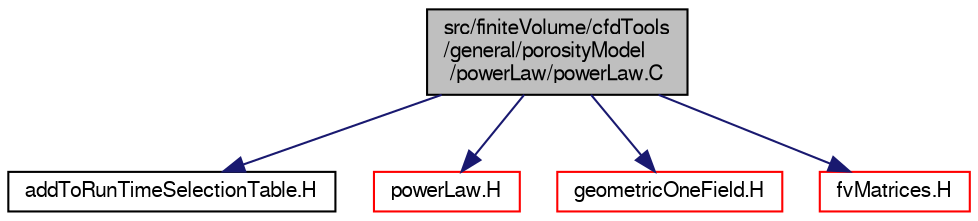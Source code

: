 digraph "src/finiteVolume/cfdTools/general/porosityModel/powerLaw/powerLaw.C"
{
  bgcolor="transparent";
  edge [fontname="FreeSans",fontsize="10",labelfontname="FreeSans",labelfontsize="10"];
  node [fontname="FreeSans",fontsize="10",shape=record];
  Node0 [label="src/finiteVolume/cfdTools\l/general/porosityModel\l/powerLaw/powerLaw.C",height=0.2,width=0.4,color="black", fillcolor="grey75", style="filled", fontcolor="black"];
  Node0 -> Node1 [color="midnightblue",fontsize="10",style="solid",fontname="FreeSans"];
  Node1 [label="addToRunTimeSelectionTable.H",height=0.2,width=0.4,color="black",URL="$a09263.html",tooltip="Macros for easy insertion into run-time selection tables. "];
  Node0 -> Node2 [color="midnightblue",fontsize="10",style="solid",fontname="FreeSans"];
  Node2 [label="powerLaw.H",height=0.2,width=0.4,color="red",URL="$a39332.html"];
  Node0 -> Node277 [color="midnightblue",fontsize="10",style="solid",fontname="FreeSans"];
  Node277 [label="geometricOneField.H",height=0.2,width=0.4,color="red",URL="$a09842.html"];
  Node0 -> Node285 [color="midnightblue",fontsize="10",style="solid",fontname="FreeSans"];
  Node285 [label="fvMatrices.H",height=0.2,width=0.4,color="red",URL="$a03272.html",tooltip="A special matrix type and solver, designed for finite volume solutions of scalar equations. "];
}
